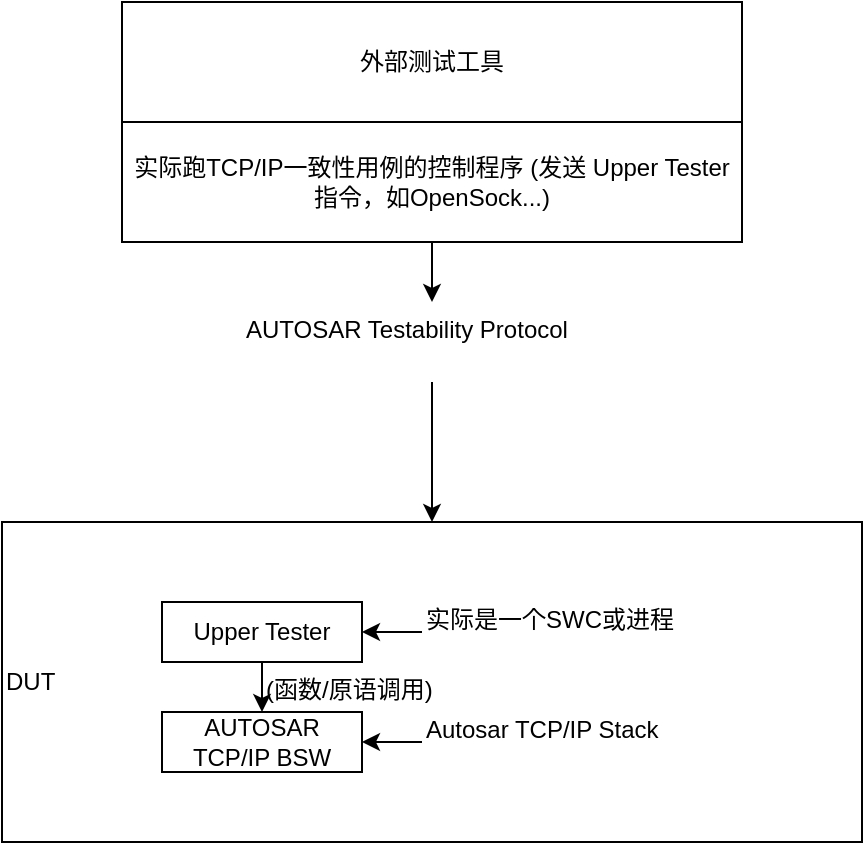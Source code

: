 <mxfile version="26.0.11">
  <diagram name="Page-1" id="LwJP1VQgxA3BE027ZnxK">
    <mxGraphModel dx="613" dy="642" grid="1" gridSize="10" guides="1" tooltips="1" connect="1" arrows="1" fold="1" page="1" pageScale="1" pageWidth="850" pageHeight="1100" math="0" shadow="0">
      <root>
        <mxCell id="0" />
        <mxCell id="1" parent="0" />
        <mxCell id="5yb4_tnO4dta0i6kvWAJ-1" value="外部测试工具" style="rounded=0;whiteSpace=wrap;html=1;" vertex="1" parent="1">
          <mxGeometry x="140" y="160" width="310" height="60" as="geometry" />
        </mxCell>
        <mxCell id="5yb4_tnO4dta0i6kvWAJ-4" value="" style="edgeStyle=orthogonalEdgeStyle;rounded=0;orthogonalLoop=1;jettySize=auto;html=1;" edge="1" parent="1" source="5yb4_tnO4dta0i6kvWAJ-2" target="5yb4_tnO4dta0i6kvWAJ-3">
          <mxGeometry relative="1" as="geometry" />
        </mxCell>
        <mxCell id="5yb4_tnO4dta0i6kvWAJ-2" value=" 实际跑TCP/IP一致性用例的控制程序 (发送  Upper Tester指令，如OpenSock...)" style="rounded=0;whiteSpace=wrap;html=1;" vertex="1" parent="1">
          <mxGeometry x="140" y="220" width="310" height="60" as="geometry" />
        </mxCell>
        <mxCell id="5yb4_tnO4dta0i6kvWAJ-6" value="" style="edgeStyle=orthogonalEdgeStyle;rounded=0;orthogonalLoop=1;jettySize=auto;html=1;" edge="1" parent="1" source="5yb4_tnO4dta0i6kvWAJ-3" target="5yb4_tnO4dta0i6kvWAJ-5">
          <mxGeometry relative="1" as="geometry" />
        </mxCell>
        <mxCell id="5yb4_tnO4dta0i6kvWAJ-3" value="AUTOSAR Testability Protocol" style="text;whiteSpace=wrap;html=1;" vertex="1" parent="1">
          <mxGeometry x="200" y="310" width="190" height="40" as="geometry" />
        </mxCell>
        <mxCell id="5yb4_tnO4dta0i6kvWAJ-5" value="DUT" style="whiteSpace=wrap;html=1;align=left;" vertex="1" parent="1">
          <mxGeometry x="80" y="420" width="430" height="160" as="geometry" />
        </mxCell>
        <mxCell id="5yb4_tnO4dta0i6kvWAJ-13" value="" style="edgeStyle=orthogonalEdgeStyle;rounded=0;orthogonalLoop=1;jettySize=auto;html=1;" edge="1" parent="1" source="5yb4_tnO4dta0i6kvWAJ-7" target="5yb4_tnO4dta0i6kvWAJ-8">
          <mxGeometry relative="1" as="geometry" />
        </mxCell>
        <mxCell id="5yb4_tnO4dta0i6kvWAJ-7" value="Upper Tester" style="rounded=0;whiteSpace=wrap;html=1;" vertex="1" parent="1">
          <mxGeometry x="160" y="460" width="100" height="30" as="geometry" />
        </mxCell>
        <mxCell id="5yb4_tnO4dta0i6kvWAJ-8" value="AUTOSAR TCP/IP BSW" style="rounded=0;whiteSpace=wrap;html=1;" vertex="1" parent="1">
          <mxGeometry x="160" y="515" width="100" height="30" as="geometry" />
        </mxCell>
        <mxCell id="5yb4_tnO4dta0i6kvWAJ-10" value="" style="edgeStyle=orthogonalEdgeStyle;rounded=0;orthogonalLoop=1;jettySize=auto;html=1;" edge="1" parent="1" source="5yb4_tnO4dta0i6kvWAJ-9" target="5yb4_tnO4dta0i6kvWAJ-8">
          <mxGeometry relative="1" as="geometry" />
        </mxCell>
        <mxCell id="5yb4_tnO4dta0i6kvWAJ-9" value="Autosar TCP/IP Stack" style="text;whiteSpace=wrap;html=1;" vertex="1" parent="1">
          <mxGeometry x="290" y="510" width="150" height="40" as="geometry" />
        </mxCell>
        <mxCell id="5yb4_tnO4dta0i6kvWAJ-11" value="" style="edgeStyle=orthogonalEdgeStyle;rounded=0;orthogonalLoop=1;jettySize=auto;html=1;" edge="1" parent="1" source="5yb4_tnO4dta0i6kvWAJ-12">
          <mxGeometry relative="1" as="geometry">
            <mxPoint x="260" y="475" as="targetPoint" />
          </mxGeometry>
        </mxCell>
        <mxCell id="5yb4_tnO4dta0i6kvWAJ-12" value="实际是一个SWC或进程" style="text;whiteSpace=wrap;html=1;" vertex="1" parent="1">
          <mxGeometry x="290" y="455" width="150" height="40" as="geometry" />
        </mxCell>
        <mxCell id="5yb4_tnO4dta0i6kvWAJ-14" value="(函数/原语调用)" style="text;whiteSpace=wrap;html=1;" vertex="1" parent="1">
          <mxGeometry x="210" y="490" width="120" height="40" as="geometry" />
        </mxCell>
      </root>
    </mxGraphModel>
  </diagram>
</mxfile>
